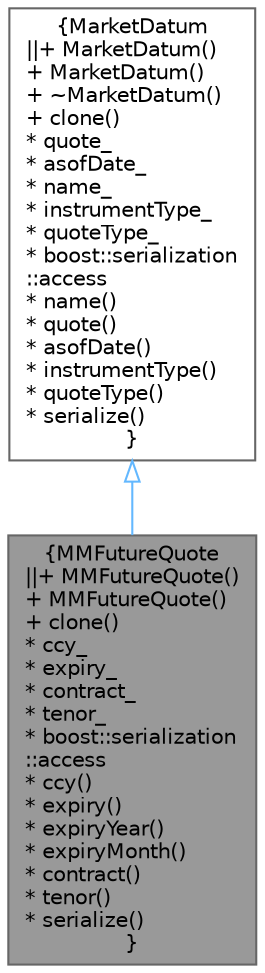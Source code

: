 digraph "MMFutureQuote"
{
 // INTERACTIVE_SVG=YES
 // LATEX_PDF_SIZE
  bgcolor="transparent";
  edge [fontname=Helvetica,fontsize=10,labelfontname=Helvetica,labelfontsize=10];
  node [fontname=Helvetica,fontsize=10,shape=box,height=0.2,width=0.4];
  Node1 [label="{MMFutureQuote\n||+ MMFutureQuote()\l+ MMFutureQuote()\l+ clone()\l* ccy_\l* expiry_\l* contract_\l* tenor_\l* boost::serialization\l::access\l* ccy()\l* expiry()\l* expiryYear()\l* expiryMonth()\l* contract()\l* tenor()\l* serialize()\l}",height=0.2,width=0.4,color="gray40", fillcolor="grey60", style="filled", fontcolor="black",tooltip="Money Market Future data class."];
  Node2 -> Node1 [dir="back",color="steelblue1",style="solid",arrowtail="onormal"];
  Node2 [label="{MarketDatum\n||+ MarketDatum()\l+ MarketDatum()\l+ ~MarketDatum()\l+ clone()\l* quote_\l* asofDate_\l* name_\l* instrumentType_\l* quoteType_\l* boost::serialization\l::access\l* name()\l* quote()\l* asofDate()\l* instrumentType()\l* quoteType()\l* serialize()\l}",height=0.2,width=0.4,color="gray40", fillcolor="white", style="filled",URL="$classore_1_1data_1_1_market_datum.html",tooltip="Base market data class."];
}
